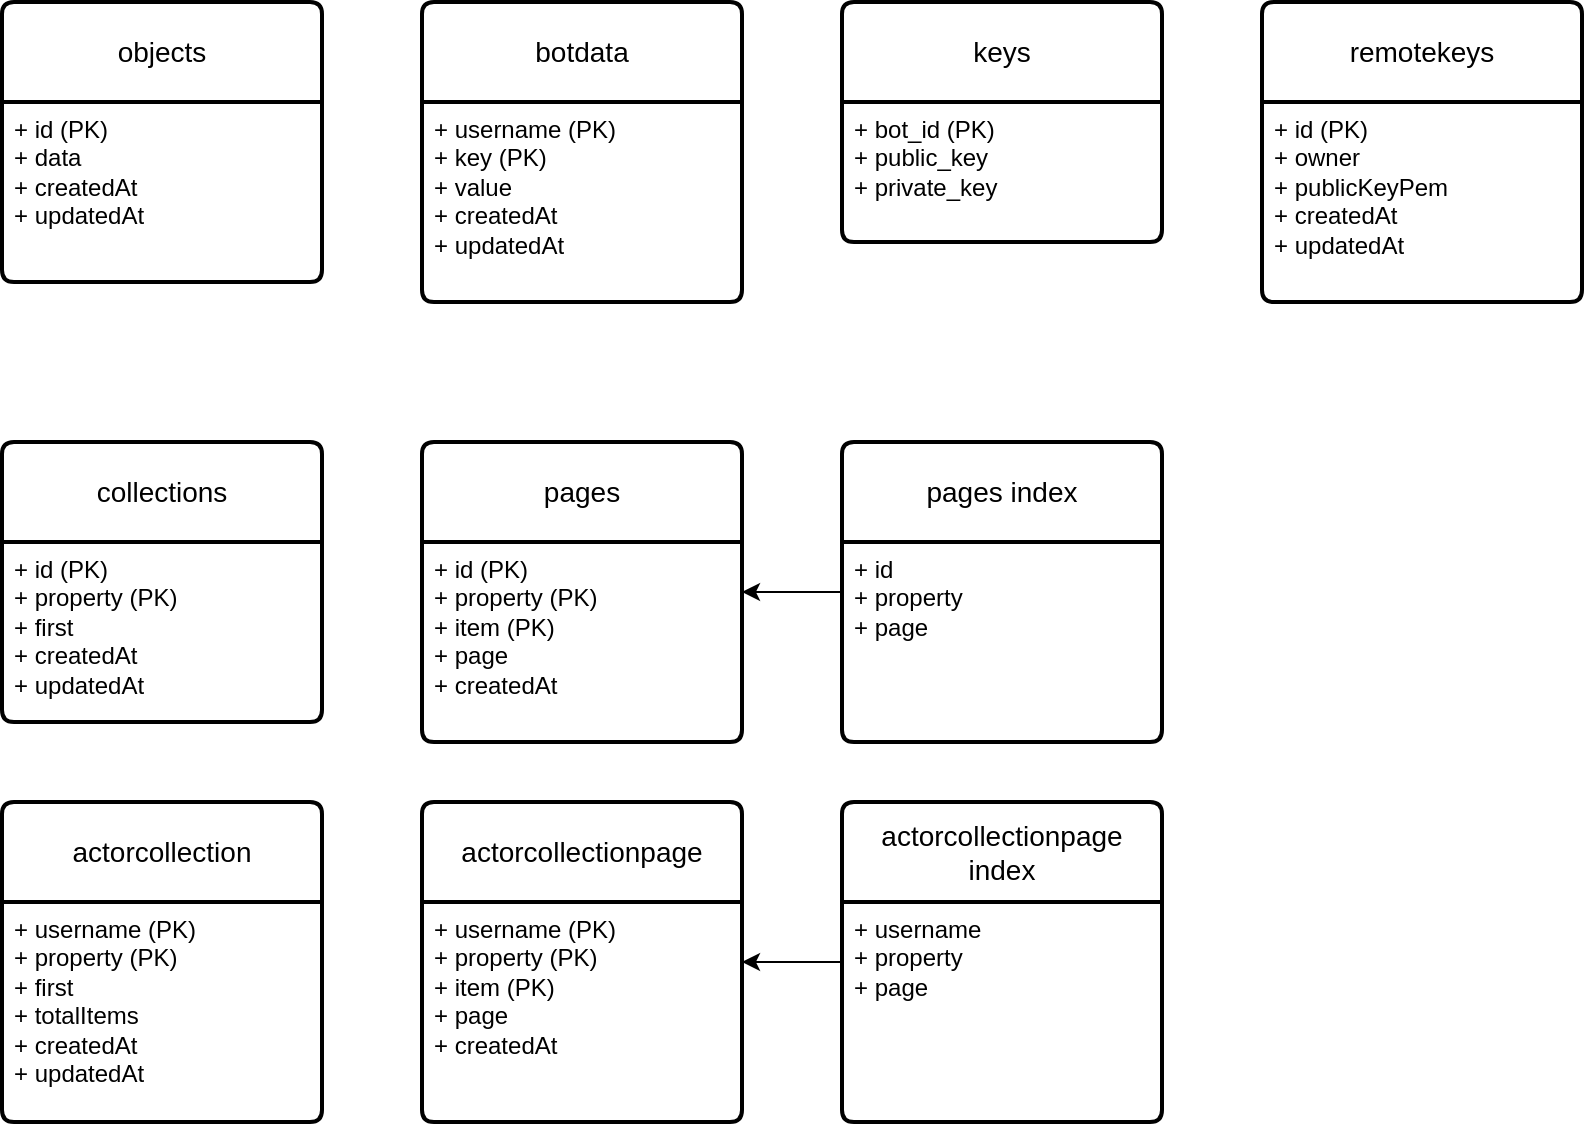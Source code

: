 <mxfile version="24.7.8">
  <diagram id="zTje_pe21tc6xlsf5KLx" name="SQL Storage">
    <mxGraphModel dx="2314" dy="1214" grid="1" gridSize="10" guides="1" tooltips="1" connect="1" arrows="1" fold="1" page="1" pageScale="1" pageWidth="1100" pageHeight="850" math="0" shadow="0">
      <root>
        <mxCell id="0" />
        <mxCell id="1" parent="0" />
        <mxCell id="w-yLq0LOlD8dWV4uSrsd-3" value="actorcollection" style="swimlane;childLayout=stackLayout;horizontal=1;startSize=50;horizontalStack=0;rounded=1;fontSize=14;fontStyle=0;strokeWidth=2;resizeParent=0;resizeLast=1;shadow=0;dashed=0;align=center;arcSize=4;whiteSpace=wrap;html=1;" parent="1" vertex="1">
          <mxGeometry x="40" y="520" width="160" height="160" as="geometry" />
        </mxCell>
        <mxCell id="w-yLq0LOlD8dWV4uSrsd-4" value="+ username (PK)&lt;br&gt;+ property (PK)&lt;br&gt;+ first&lt;div&gt;+ totalItems&lt;/div&gt;&lt;div&gt;+ createdAt&lt;/div&gt;&lt;div&gt;+ updatedAt&lt;/div&gt;" style="align=left;strokeColor=none;fillColor=none;spacingLeft=4;fontSize=12;verticalAlign=top;resizable=0;rotatable=0;part=1;html=1;" parent="w-yLq0LOlD8dWV4uSrsd-3" vertex="1">
          <mxGeometry y="50" width="160" height="110" as="geometry" />
        </mxCell>
        <mxCell id="w-yLq0LOlD8dWV4uSrsd-23" style="edgeStyle=orthogonalEdgeStyle;rounded=0;orthogonalLoop=1;jettySize=auto;html=1;exitX=0;exitY=0.5;exitDx=0;exitDy=0;" parent="1" source="w-yLq0LOlD8dWV4uSrsd-21" target="w-yLq0LOlD8dWV4uSrsd-7" edge="1">
          <mxGeometry relative="1" as="geometry" />
        </mxCell>
        <mxCell id="w-yLq0LOlD8dWV4uSrsd-7" value="actorcollectionpage" style="swimlane;childLayout=stackLayout;horizontal=1;startSize=50;horizontalStack=0;rounded=1;fontSize=14;fontStyle=0;strokeWidth=2;resizeParent=0;resizeLast=1;shadow=0;dashed=0;align=center;arcSize=4;whiteSpace=wrap;html=1;" parent="1" vertex="1">
          <mxGeometry x="250" y="520" width="160" height="160" as="geometry" />
        </mxCell>
        <mxCell id="w-yLq0LOlD8dWV4uSrsd-8" value="+ username (PK)&lt;br&gt;+ property (PK)&lt;br&gt;+ item (PK)&lt;div&gt;+ page&lt;/div&gt;&lt;div&gt;+ createdAt&lt;/div&gt;" style="align=left;strokeColor=none;fillColor=none;spacingLeft=4;fontSize=12;verticalAlign=top;resizable=0;rotatable=0;part=1;html=1;" parent="w-yLq0LOlD8dWV4uSrsd-7" vertex="1">
          <mxGeometry y="50" width="160" height="110" as="geometry" />
        </mxCell>
        <mxCell id="w-yLq0LOlD8dWV4uSrsd-9" value="botdata" style="swimlane;childLayout=stackLayout;horizontal=1;startSize=50;horizontalStack=0;rounded=1;fontSize=14;fontStyle=0;strokeWidth=2;resizeParent=0;resizeLast=1;shadow=0;dashed=0;align=center;arcSize=4;whiteSpace=wrap;html=1;" parent="1" vertex="1">
          <mxGeometry x="250" y="120" width="160" height="150" as="geometry" />
        </mxCell>
        <mxCell id="w-yLq0LOlD8dWV4uSrsd-10" value="+ username (PK)&lt;br&gt;+ key (PK)&lt;br&gt;+ value&lt;div&gt;+ createdAt&lt;/div&gt;&lt;div&gt;+ updatedAt&lt;/div&gt;" style="align=left;strokeColor=none;fillColor=none;spacingLeft=4;fontSize=12;verticalAlign=top;resizable=0;rotatable=0;part=1;html=1;" parent="w-yLq0LOlD8dWV4uSrsd-9" vertex="1">
          <mxGeometry y="50" width="160" height="100" as="geometry" />
        </mxCell>
        <mxCell id="w-yLq0LOlD8dWV4uSrsd-11" value="keys" style="swimlane;childLayout=stackLayout;horizontal=1;startSize=50;horizontalStack=0;rounded=1;fontSize=14;fontStyle=0;strokeWidth=2;resizeParent=0;resizeLast=1;shadow=0;dashed=0;align=center;arcSize=4;whiteSpace=wrap;html=1;" parent="1" vertex="1">
          <mxGeometry x="460" y="120" width="160" height="120" as="geometry" />
        </mxCell>
        <mxCell id="w-yLq0LOlD8dWV4uSrsd-12" value="+ bot_id (PK)&lt;br&gt;+ public_key&lt;br&gt;+ private_key" style="align=left;strokeColor=none;fillColor=none;spacingLeft=4;fontSize=12;verticalAlign=top;resizable=0;rotatable=0;part=1;html=1;" parent="w-yLq0LOlD8dWV4uSrsd-11" vertex="1">
          <mxGeometry y="50" width="160" height="70" as="geometry" />
        </mxCell>
        <mxCell id="w-yLq0LOlD8dWV4uSrsd-13" value="objects" style="swimlane;childLayout=stackLayout;horizontal=1;startSize=50;horizontalStack=0;rounded=1;fontSize=14;fontStyle=0;strokeWidth=2;resizeParent=0;resizeLast=1;shadow=0;dashed=0;align=center;arcSize=4;whiteSpace=wrap;html=1;" parent="1" vertex="1">
          <mxGeometry x="40" y="120" width="160" height="140" as="geometry" />
        </mxCell>
        <mxCell id="w-yLq0LOlD8dWV4uSrsd-14" value="+ id (PK)&lt;br&gt;+ data&lt;br&gt;+ createdAt&lt;div&gt;+ updatedAt&lt;/div&gt;" style="align=left;strokeColor=none;fillColor=none;spacingLeft=4;fontSize=12;verticalAlign=top;resizable=0;rotatable=0;part=1;html=1;" parent="w-yLq0LOlD8dWV4uSrsd-13" vertex="1">
          <mxGeometry y="50" width="160" height="90" as="geometry" />
        </mxCell>
        <mxCell id="w-yLq0LOlD8dWV4uSrsd-15" value="collections" style="swimlane;childLayout=stackLayout;horizontal=1;startSize=50;horizontalStack=0;rounded=1;fontSize=14;fontStyle=0;strokeWidth=2;resizeParent=0;resizeLast=1;shadow=0;dashed=0;align=center;arcSize=4;whiteSpace=wrap;html=1;" parent="1" vertex="1">
          <mxGeometry x="40" y="340" width="160" height="140" as="geometry" />
        </mxCell>
        <mxCell id="w-yLq0LOlD8dWV4uSrsd-16" value="+ id (PK)&lt;br&gt;+ property (PK)&lt;br&gt;+ first&lt;div&gt;+ createdAt&lt;/div&gt;&lt;div&gt;+ updatedAt&lt;/div&gt;" style="align=left;strokeColor=none;fillColor=none;spacingLeft=4;fontSize=12;verticalAlign=top;resizable=0;rotatable=0;part=1;html=1;" parent="w-yLq0LOlD8dWV4uSrsd-15" vertex="1">
          <mxGeometry y="50" width="160" height="90" as="geometry" />
        </mxCell>
        <mxCell id="w-yLq0LOlD8dWV4uSrsd-17" value="pages" style="swimlane;childLayout=stackLayout;horizontal=1;startSize=50;horizontalStack=0;rounded=1;fontSize=14;fontStyle=0;strokeWidth=2;resizeParent=0;resizeLast=1;shadow=0;dashed=0;align=center;arcSize=4;whiteSpace=wrap;html=1;" parent="1" vertex="1">
          <mxGeometry x="250" y="340" width="160" height="150" as="geometry" />
        </mxCell>
        <mxCell id="w-yLq0LOlD8dWV4uSrsd-18" value="+ id (PK)&lt;br&gt;+ property (PK)&lt;br&gt;+ item (PK)&lt;div&gt;+ page&lt;br&gt;&lt;div&gt;+ createdAt&lt;/div&gt;&lt;/div&gt;" style="align=left;strokeColor=none;fillColor=none;spacingLeft=4;fontSize=12;verticalAlign=top;resizable=0;rotatable=0;part=1;html=1;" parent="w-yLq0LOlD8dWV4uSrsd-17" vertex="1">
          <mxGeometry y="50" width="160" height="100" as="geometry" />
        </mxCell>
        <mxCell id="w-yLq0LOlD8dWV4uSrsd-19" value="remotekeys" style="swimlane;childLayout=stackLayout;horizontal=1;startSize=50;horizontalStack=0;rounded=1;fontSize=14;fontStyle=0;strokeWidth=2;resizeParent=0;resizeLast=1;shadow=0;dashed=0;align=center;arcSize=4;whiteSpace=wrap;html=1;" parent="1" vertex="1">
          <mxGeometry x="670" y="120" width="160" height="150" as="geometry" />
        </mxCell>
        <mxCell id="w-yLq0LOlD8dWV4uSrsd-20" value="+ id (PK)&lt;br&gt;+ owner&lt;br&gt;+ publicKeyPem&lt;div&gt;+ createdAt&lt;/div&gt;&lt;div&gt;+ updatedAt&lt;/div&gt;" style="align=left;strokeColor=none;fillColor=none;spacingLeft=4;fontSize=12;verticalAlign=top;resizable=0;rotatable=0;part=1;html=1;" parent="w-yLq0LOlD8dWV4uSrsd-19" vertex="1">
          <mxGeometry y="50" width="160" height="100" as="geometry" />
        </mxCell>
        <mxCell id="w-yLq0LOlD8dWV4uSrsd-21" value="actorcollectionpage&lt;div&gt;index&lt;/div&gt;" style="swimlane;childLayout=stackLayout;horizontal=1;startSize=50;horizontalStack=0;rounded=1;fontSize=14;fontStyle=0;strokeWidth=2;resizeParent=0;resizeLast=1;shadow=0;dashed=0;align=center;arcSize=4;whiteSpace=wrap;html=1;" parent="1" vertex="1">
          <mxGeometry x="460" y="520" width="160" height="160" as="geometry" />
        </mxCell>
        <mxCell id="w-yLq0LOlD8dWV4uSrsd-22" value="+ username&amp;nbsp;&lt;br&gt;+ property&amp;nbsp;&lt;br&gt;&lt;div&gt;+ page&lt;/div&gt;" style="align=left;strokeColor=none;fillColor=none;spacingLeft=4;fontSize=12;verticalAlign=top;resizable=0;rotatable=0;part=1;html=1;" parent="w-yLq0LOlD8dWV4uSrsd-21" vertex="1">
          <mxGeometry y="50" width="160" height="110" as="geometry" />
        </mxCell>
        <mxCell id="w-yLq0LOlD8dWV4uSrsd-27" style="edgeStyle=orthogonalEdgeStyle;rounded=0;orthogonalLoop=1;jettySize=auto;html=1;entryX=1;entryY=0.25;entryDx=0;entryDy=0;" parent="1" source="w-yLq0LOlD8dWV4uSrsd-24" target="w-yLq0LOlD8dWV4uSrsd-18" edge="1">
          <mxGeometry relative="1" as="geometry" />
        </mxCell>
        <mxCell id="w-yLq0LOlD8dWV4uSrsd-24" value="pages index" style="swimlane;childLayout=stackLayout;horizontal=1;startSize=50;horizontalStack=0;rounded=1;fontSize=14;fontStyle=0;strokeWidth=2;resizeParent=0;resizeLast=1;shadow=0;dashed=0;align=center;arcSize=4;whiteSpace=wrap;html=1;" parent="1" vertex="1">
          <mxGeometry x="460" y="340" width="160" height="150" as="geometry" />
        </mxCell>
        <mxCell id="w-yLq0LOlD8dWV4uSrsd-25" value="+ id&lt;br&gt;+ property&lt;br&gt;&lt;div&gt;+ page&lt;/div&gt;" style="align=left;strokeColor=none;fillColor=none;spacingLeft=4;fontSize=12;verticalAlign=top;resizable=0;rotatable=0;part=1;html=1;" parent="w-yLq0LOlD8dWV4uSrsd-24" vertex="1">
          <mxGeometry y="50" width="160" height="100" as="geometry" />
        </mxCell>
      </root>
    </mxGraphModel>
  </diagram>
</mxfile>

